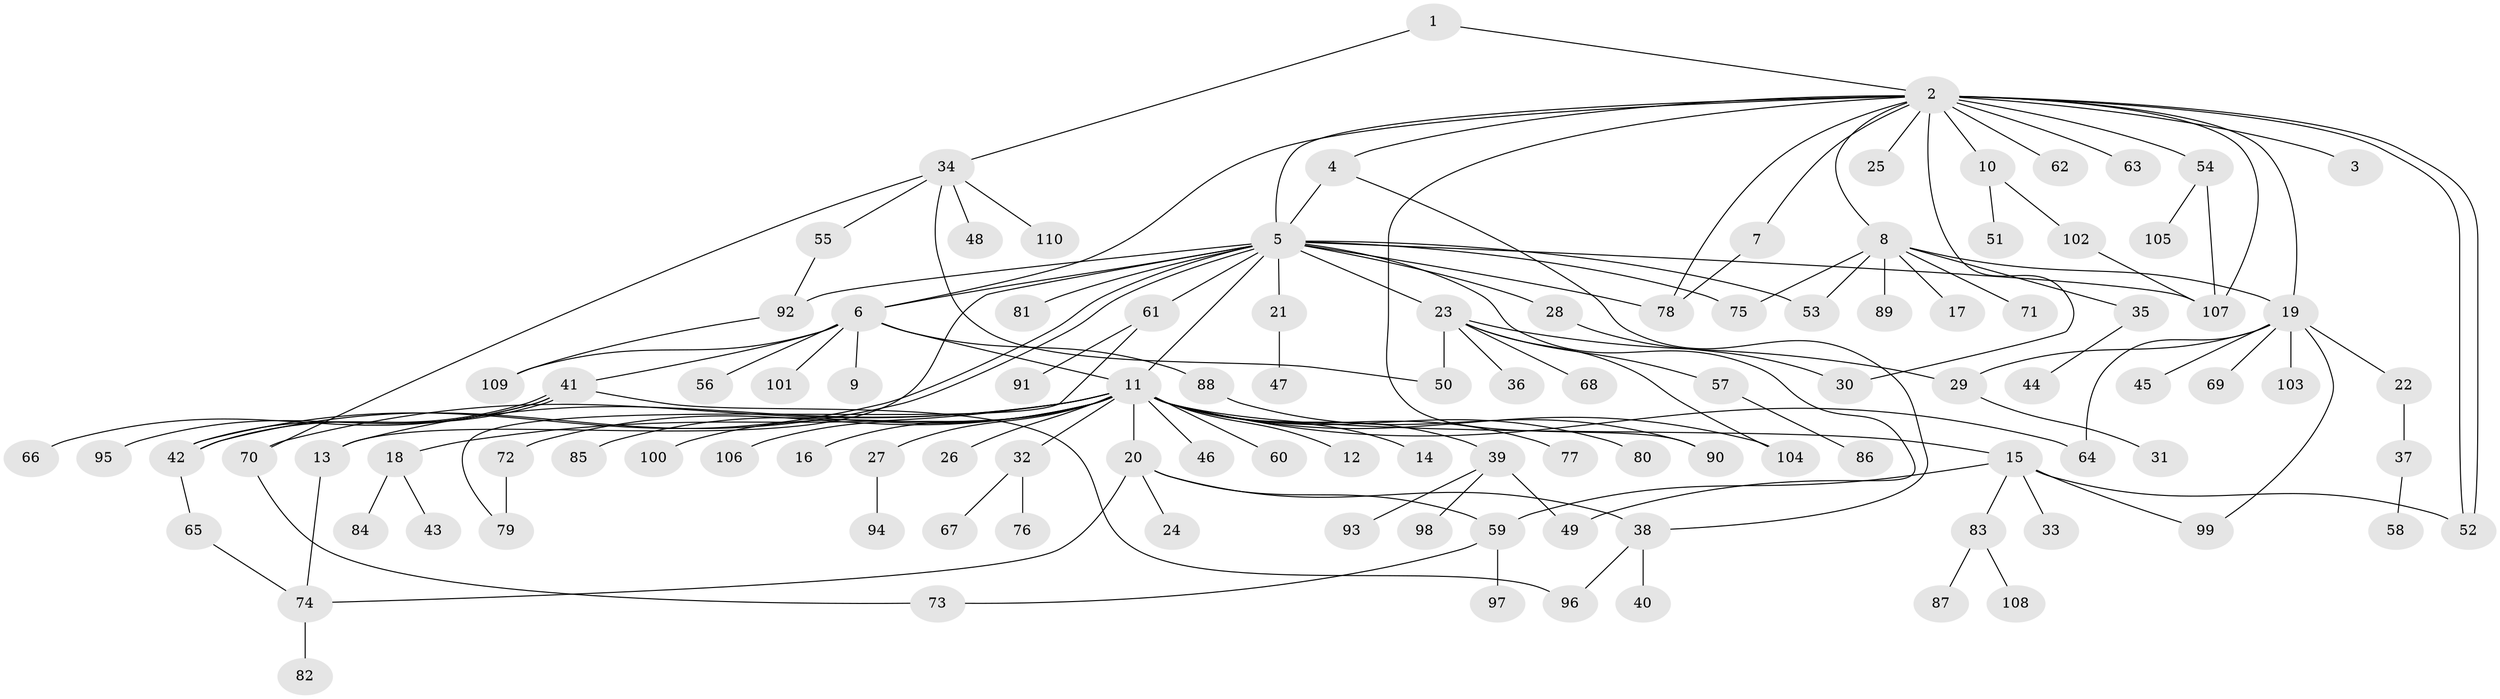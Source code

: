 // Generated by graph-tools (version 1.1) at 2025/49/03/09/25 03:49:52]
// undirected, 110 vertices, 144 edges
graph export_dot {
graph [start="1"]
  node [color=gray90,style=filled];
  1;
  2;
  3;
  4;
  5;
  6;
  7;
  8;
  9;
  10;
  11;
  12;
  13;
  14;
  15;
  16;
  17;
  18;
  19;
  20;
  21;
  22;
  23;
  24;
  25;
  26;
  27;
  28;
  29;
  30;
  31;
  32;
  33;
  34;
  35;
  36;
  37;
  38;
  39;
  40;
  41;
  42;
  43;
  44;
  45;
  46;
  47;
  48;
  49;
  50;
  51;
  52;
  53;
  54;
  55;
  56;
  57;
  58;
  59;
  60;
  61;
  62;
  63;
  64;
  65;
  66;
  67;
  68;
  69;
  70;
  71;
  72;
  73;
  74;
  75;
  76;
  77;
  78;
  79;
  80;
  81;
  82;
  83;
  84;
  85;
  86;
  87;
  88;
  89;
  90;
  91;
  92;
  93;
  94;
  95;
  96;
  97;
  98;
  99;
  100;
  101;
  102;
  103;
  104;
  105;
  106;
  107;
  108;
  109;
  110;
  1 -- 2;
  1 -- 34;
  2 -- 3;
  2 -- 4;
  2 -- 5;
  2 -- 6;
  2 -- 7;
  2 -- 8;
  2 -- 10;
  2 -- 19;
  2 -- 25;
  2 -- 30;
  2 -- 52;
  2 -- 52;
  2 -- 54;
  2 -- 62;
  2 -- 63;
  2 -- 78;
  2 -- 90;
  2 -- 107;
  4 -- 5;
  4 -- 38;
  5 -- 6;
  5 -- 11;
  5 -- 13;
  5 -- 21;
  5 -- 23;
  5 -- 28;
  5 -- 42;
  5 -- 42;
  5 -- 49;
  5 -- 53;
  5 -- 61;
  5 -- 75;
  5 -- 78;
  5 -- 81;
  5 -- 92;
  5 -- 107;
  6 -- 9;
  6 -- 11;
  6 -- 41;
  6 -- 56;
  6 -- 88;
  6 -- 101;
  6 -- 109;
  7 -- 78;
  8 -- 17;
  8 -- 19;
  8 -- 35;
  8 -- 53;
  8 -- 71;
  8 -- 75;
  8 -- 89;
  10 -- 51;
  10 -- 102;
  11 -- 12;
  11 -- 13;
  11 -- 14;
  11 -- 15;
  11 -- 16;
  11 -- 18;
  11 -- 20;
  11 -- 26;
  11 -- 27;
  11 -- 32;
  11 -- 39;
  11 -- 46;
  11 -- 60;
  11 -- 64;
  11 -- 70;
  11 -- 72;
  11 -- 77;
  11 -- 80;
  11 -- 85;
  11 -- 100;
  11 -- 104;
  11 -- 106;
  13 -- 74;
  15 -- 33;
  15 -- 52;
  15 -- 59;
  15 -- 83;
  15 -- 99;
  18 -- 43;
  18 -- 84;
  19 -- 22;
  19 -- 29;
  19 -- 45;
  19 -- 64;
  19 -- 69;
  19 -- 99;
  19 -- 103;
  20 -- 24;
  20 -- 38;
  20 -- 59;
  20 -- 74;
  21 -- 47;
  22 -- 37;
  23 -- 29;
  23 -- 36;
  23 -- 50;
  23 -- 57;
  23 -- 68;
  23 -- 104;
  27 -- 94;
  28 -- 30;
  29 -- 31;
  32 -- 67;
  32 -- 76;
  34 -- 48;
  34 -- 50;
  34 -- 55;
  34 -- 70;
  34 -- 110;
  35 -- 44;
  37 -- 58;
  38 -- 40;
  38 -- 96;
  39 -- 49;
  39 -- 93;
  39 -- 98;
  41 -- 42;
  41 -- 42;
  41 -- 66;
  41 -- 95;
  41 -- 96;
  42 -- 65;
  54 -- 105;
  54 -- 107;
  55 -- 92;
  57 -- 86;
  59 -- 73;
  59 -- 97;
  61 -- 79;
  61 -- 91;
  65 -- 74;
  70 -- 73;
  72 -- 79;
  74 -- 82;
  83 -- 87;
  83 -- 108;
  88 -- 90;
  92 -- 109;
  102 -- 107;
}
